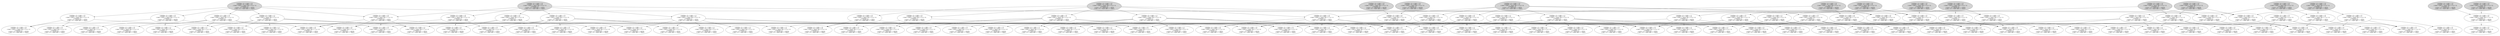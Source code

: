 strict digraph DiskGraph {
nodesep=0.35;
subgraph cluster_graph {
color="white";
-6511912631196980062 [label="/\\ pending = (0 :> 0 @@ 1 :> 0)\n/\\ counter = (0 :> 0 @@ 1 :> 0)\n/\\ token = [color |-> \"black\", pos |-> 0, q |-> 0]\n/\\ traceLen = 0\n/\\ active = (0 :> FALSE @@ 1 :> FALSE)\n/\\ color = (0 :> \"white\" @@ 1 :> \"white\")",style = filled]
1138695986047307670 [label="/\\ pending = (0 :> 0 @@ 1 :> 0)\n/\\ counter = (0 :> 0 @@ 1 :> 0)\n/\\ token = [color |-> \"black\", pos |-> 0, q |-> 0]\n/\\ traceLen = 0\n/\\ active = (0 :> FALSE @@ 1 :> FALSE)\n/\\ color = (0 :> \"white\" @@ 1 :> \"black\")",style = filled]
-2576091605173826696 [label="/\\ pending = (0 :> 0 @@ 1 :> 0)\n/\\ counter = (0 :> 0 @@ 1 :> 0)\n/\\ token = [color |-> \"black\", pos |-> 0, q |-> 0]\n/\\ traceLen = 0\n/\\ active = (0 :> FALSE @@ 1 :> FALSE)\n/\\ color = (0 :> \"black\" @@ 1 :> \"white\")",style = filled]
8526332605407373388 [label="/\\ pending = (0 :> 0 @@ 1 :> 0)\n/\\ counter = (0 :> 0 @@ 1 :> 0)\n/\\ token = [color |-> \"black\", pos |-> 0, q |-> 0]\n/\\ traceLen = 0\n/\\ active = (0 :> FALSE @@ 1 :> FALSE)\n/\\ color = (0 :> \"black\" @@ 1 :> \"black\")",style = filled]
-5041548599916955183 [label="/\\ pending = (0 :> 0 @@ 1 :> 0)\n/\\ counter = (0 :> 0 @@ 1 :> 0)\n/\\ token = [color |-> \"black\", pos |-> 0, q |-> 0]\n/\\ traceLen = 0\n/\\ active = (0 :> FALSE @@ 1 :> TRUE)\n/\\ color = (0 :> \"white\" @@ 1 :> \"white\")",style = filled]
1181260607388146405 [label="/\\ pending = (0 :> 0 @@ 1 :> 0)\n/\\ counter = (0 :> 0 @@ 1 :> 0)\n/\\ token = [color |-> \"black\", pos |-> 0, q |-> 0]\n/\\ traceLen = 0\n/\\ active = (0 :> FALSE @@ 1 :> TRUE)\n/\\ color = (0 :> \"white\" @@ 1 :> \"black\")",style = filled]
-4353228348496503285 [label="/\\ pending = (0 :> 0 @@ 1 :> 0)\n/\\ counter = (0 :> 0 @@ 1 :> 0)\n/\\ token = [color |-> \"black\", pos |-> 0, q |-> 0]\n/\\ traceLen = 0\n/\\ active = (0 :> FALSE @@ 1 :> TRUE)\n/\\ color = (0 :> \"black\" @@ 1 :> \"white\")",style = filled]
7636492947997343039 [label="/\\ pending = (0 :> 0 @@ 1 :> 0)\n/\\ counter = (0 :> 0 @@ 1 :> 0)\n/\\ token = [color |-> \"black\", pos |-> 0, q |-> 0]\n/\\ traceLen = 0\n/\\ active = (0 :> FALSE @@ 1 :> TRUE)\n/\\ color = (0 :> \"black\" @@ 1 :> \"black\")",style = filled]
-5454224532837014374 [label="/\\ pending = (0 :> 0 @@ 1 :> 0)\n/\\ counter = (0 :> 0 @@ 1 :> 0)\n/\\ token = [color |-> \"black\", pos |-> 0, q |-> 0]\n/\\ traceLen = 0\n/\\ active = (0 :> TRUE @@ 1 :> FALSE)\n/\\ color = (0 :> \"white\" @@ 1 :> \"white\")",style = filled]
2171526319020165038 [label="/\\ pending = (0 :> 0 @@ 1 :> 0)\n/\\ counter = (0 :> 0 @@ 1 :> 0)\n/\\ token = [color |-> \"black\", pos |-> 0, q |-> 0]\n/\\ traceLen = 0\n/\\ active = (0 :> TRUE @@ 1 :> FALSE)\n/\\ color = (0 :> \"white\" @@ 1 :> \"black\")",style = filled]
-3616293689017040064 [label="/\\ pending = (0 :> 0 @@ 1 :> 0)\n/\\ counter = (0 :> 0 @@ 1 :> 0)\n/\\ token = [color |-> \"black\", pos |-> 0, q |-> 0]\n/\\ traceLen = 0\n/\\ active = (0 :> TRUE @@ 1 :> FALSE)\n/\\ color = (0 :> \"black\" @@ 1 :> \"white\")",style = filled]
7474889121060331636 [label="/\\ pending = (0 :> 0 @@ 1 :> 0)\n/\\ counter = (0 :> 0 @@ 1 :> 0)\n/\\ token = [color |-> \"black\", pos |-> 0, q |-> 0]\n/\\ traceLen = 0\n/\\ active = (0 :> TRUE @@ 1 :> FALSE)\n/\\ color = (0 :> \"black\" @@ 1 :> \"black\")",style = filled]
-6059760305443147287 [label="/\\ pending = (0 :> 0 @@ 1 :> 0)\n/\\ counter = (0 :> 0 @@ 1 :> 0)\n/\\ token = [color |-> \"black\", pos |-> 0, q |-> 0]\n/\\ traceLen = 0\n/\\ active = (0 :> TRUE @@ 1 :> TRUE)\n/\\ color = (0 :> \"white\" @@ 1 :> \"white\")",style = filled]
111204718785647325 [label="/\\ pending = (0 :> 0 @@ 1 :> 0)\n/\\ counter = (0 :> 0 @@ 1 :> 0)\n/\\ token = [color |-> \"black\", pos |-> 0, q |-> 0]\n/\\ traceLen = 0\n/\\ active = (0 :> TRUE @@ 1 :> TRUE)\n/\\ color = (0 :> \"white\" @@ 1 :> \"black\")",style = filled]
-3280446025391925709 [label="/\\ pending = (0 :> 0 @@ 1 :> 0)\n/\\ counter = (0 :> 0 @@ 1 :> 0)\n/\\ token = [color |-> \"black\", pos |-> 0, q |-> 0]\n/\\ traceLen = 0\n/\\ active = (0 :> TRUE @@ 1 :> TRUE)\n/\\ color = (0 :> \"black\" @@ 1 :> \"white\")",style = filled]
8653103431733523719 [label="/\\ pending = (0 :> 0 @@ 1 :> 0)\n/\\ counter = (0 :> 0 @@ 1 :> 0)\n/\\ token = [color |-> \"black\", pos |-> 0, q |-> 0]\n/\\ traceLen = 0\n/\\ active = (0 :> TRUE @@ 1 :> TRUE)\n/\\ color = (0 :> \"black\" @@ 1 :> \"black\")",style = filled]
-6511912631196980062 -> 4947370456491808185 [label="",color="black",fontcolor="black"];
4947370456491808185 [label="/\\ pending = (0 :> 0 @@ 1 :> 0)\n/\\ counter = (0 :> 0 @@ 1 :> 0)\n/\\ token = [color |-> \"white\", pos |-> 1, q |-> 0]\n/\\ traceLen = 1\n/\\ active = (0 :> FALSE @@ 1 :> FALSE)\n/\\ color = (0 :> \"white\" @@ 1 :> \"white\")"];
1138695986047307670 -> -1241608979182225779 [label="",color="black",fontcolor="black"];
-1241608979182225779 [label="/\\ pending = (0 :> 0 @@ 1 :> 0)\n/\\ counter = (0 :> 0 @@ 1 :> 0)\n/\\ token = [color |-> \"white\", pos |-> 1, q |-> 0]\n/\\ traceLen = 1\n/\\ active = (0 :> FALSE @@ 1 :> FALSE)\n/\\ color = (0 :> \"white\" @@ 1 :> \"black\")"];
-2576091605173826696 -> 4947370456491808185 [label="",color="black",fontcolor="black"];
-2576091605173826696 -> 4947370456491808185 [label="",color="black",fontcolor="black"];
8526332605407373388 -> -1241608979182225779 [label="",color="black",fontcolor="black"];
8526332605407373388 -> -1241608979182225779 [label="",color="black",fontcolor="black"];
-5041548599916955183 -> 6557606658330050762 [label="",color="black",fontcolor="black"];
6557606658330050762 [label="/\\ pending = (0 :> 0 @@ 1 :> 0)\n/\\ counter = (0 :> 0 @@ 1 :> 0)\n/\\ token = [color |-> \"white\", pos |-> 1, q |-> 0]\n/\\ traceLen = 1\n/\\ active = (0 :> FALSE @@ 1 :> TRUE)\n/\\ color = (0 :> \"white\" @@ 1 :> \"white\")"];
-5041548599916955183 -> -9009044486475239522 [label="",color="black",fontcolor="black"];
-9009044486475239522 [label="/\\ pending = (0 :> 0 @@ 1 :> 0)\n/\\ counter = (0 :> 0 @@ 1 :> 0)\n/\\ token = [color |-> \"black\", pos |-> 0, q |-> 0]\n/\\ traceLen = 1\n/\\ active = (0 :> FALSE @@ 1 :> FALSE)\n/\\ color = (0 :> \"white\" @@ 1 :> \"white\")"];
-5041548599916955183 -> 3162623153349685839 [label="",color="black",fontcolor="black"];
3162623153349685839 [label="/\\ pending = (0 :> 1 @@ 1 :> 0)\n/\\ counter = (0 :> 0 @@ 1 :> 1)\n/\\ token = [color |-> \"black\", pos |-> 0, q |-> 0]\n/\\ traceLen = 1\n/\\ active = (0 :> FALSE @@ 1 :> TRUE)\n/\\ color = (0 :> \"white\" @@ 1 :> \"white\")"];
-5041548599916955183 -> -9009044486475239522 [label="",color="black",fontcolor="black"];
1181260607388146405 -> -1050129799363468290 [label="",color="black",fontcolor="black"];
-1050129799363468290 [label="/\\ pending = (0 :> 0 @@ 1 :> 0)\n/\\ counter = (0 :> 0 @@ 1 :> 0)\n/\\ token = [color |-> \"white\", pos |-> 1, q |-> 0]\n/\\ traceLen = 1\n/\\ active = (0 :> FALSE @@ 1 :> TRUE)\n/\\ color = (0 :> \"white\" @@ 1 :> \"black\")"];
1181260607388146405 -> 2924258670448413866 [label="",color="black",fontcolor="black"];
2924258670448413866 [label="/\\ pending = (0 :> 0 @@ 1 :> 0)\n/\\ counter = (0 :> 0 @@ 1 :> 0)\n/\\ token = [color |-> \"black\", pos |-> 0, q |-> 0]\n/\\ traceLen = 1\n/\\ active = (0 :> FALSE @@ 1 :> FALSE)\n/\\ color = (0 :> \"white\" @@ 1 :> \"black\")"];
1181260607388146405 -> -9110895288900791941 [label="",color="black",fontcolor="black"];
-9110895288900791941 [label="/\\ pending = (0 :> 1 @@ 1 :> 0)\n/\\ counter = (0 :> 0 @@ 1 :> 1)\n/\\ token = [color |-> \"black\", pos |-> 0, q |-> 0]\n/\\ traceLen = 1\n/\\ active = (0 :> FALSE @@ 1 :> TRUE)\n/\\ color = (0 :> \"white\" @@ 1 :> \"black\")"];
1181260607388146405 -> 2924258670448413866 [label="",color="black",fontcolor="black"];
-4353228348496503285 -> 6557606658330050762 [label="",color="black",fontcolor="black"];
-4353228348496503285 -> 6557606658330050762 [label="",color="black",fontcolor="black"];
-4353228348496503285 -> -331126283162105788 [label="",color="black",fontcolor="black"];
-331126283162105788 [label="/\\ pending = (0 :> 0 @@ 1 :> 0)\n/\\ counter = (0 :> 0 @@ 1 :> 0)\n/\\ token = [color |-> \"black\", pos |-> 0, q |-> 0]\n/\\ traceLen = 1\n/\\ active = (0 :> FALSE @@ 1 :> FALSE)\n/\\ color = (0 :> \"black\" @@ 1 :> \"white\")"];
-4353228348496503285 -> 5943923179401844117 [label="",color="black",fontcolor="black"];
5943923179401844117 [label="/\\ pending = (0 :> 1 @@ 1 :> 0)\n/\\ counter = (0 :> 0 @@ 1 :> 1)\n/\\ token = [color |-> \"black\", pos |-> 0, q |-> 0]\n/\\ traceLen = 1\n/\\ active = (0 :> FALSE @@ 1 :> TRUE)\n/\\ color = (0 :> \"black\" @@ 1 :> \"white\")"];
-4353228348496503285 -> -331126283162105788 [label="",color="black",fontcolor="black"];
7636492947997343039 -> -1050129799363468290 [label="",color="black",fontcolor="black"];
7636492947997343039 -> -1050129799363468290 [label="",color="black",fontcolor="black"];
7636492947997343039 -> 5840014674804829040 [label="",color="black",fontcolor="black"];
5840014674804829040 [label="/\\ pending = (0 :> 0 @@ 1 :> 0)\n/\\ counter = (0 :> 0 @@ 1 :> 0)\n/\\ token = [color |-> \"black\", pos |-> 0, q |-> 0]\n/\\ traceLen = 1\n/\\ active = (0 :> FALSE @@ 1 :> FALSE)\n/\\ color = (0 :> \"black\" @@ 1 :> \"black\")"];
7636492947997343039 -> -571549636466461023 [label="",color="black",fontcolor="black"];
-571549636466461023 [label="/\\ pending = (0 :> 1 @@ 1 :> 0)\n/\\ counter = (0 :> 0 @@ 1 :> 1)\n/\\ token = [color |-> \"black\", pos |-> 0, q |-> 0]\n/\\ traceLen = 1\n/\\ active = (0 :> FALSE @@ 1 :> TRUE)\n/\\ color = (0 :> \"black\" @@ 1 :> \"black\")"];
7636492947997343039 -> 5840014674804829040 [label="",color="black",fontcolor="black"];
-5454224532837014374 -> 6144930167265189249 [label="",color="black",fontcolor="black"];
6144930167265189249 [label="/\\ pending = (0 :> 0 @@ 1 :> 0)\n/\\ counter = (0 :> 0 @@ 1 :> 0)\n/\\ token = [color |-> \"white\", pos |-> 1, q |-> 0]\n/\\ traceLen = 1\n/\\ active = (0 :> TRUE @@ 1 :> FALSE)\n/\\ color = (0 :> \"white\" @@ 1 :> \"white\")"];
-5454224532837014374 -> 2593553127053360296 [label="",color="black",fontcolor="black"];
2593553127053360296 [label="/\\ pending = (0 :> 0 @@ 1 :> 1)\n/\\ counter = (0 :> 1 @@ 1 :> 0)\n/\\ token = [color |-> \"black\", pos |-> 0, q |-> 0]\n/\\ traceLen = 1\n/\\ active = (0 :> TRUE @@ 1 :> FALSE)\n/\\ color = (0 :> \"white\" @@ 1 :> \"white\")"];
-5454224532837014374 -> -9009044486475239522 [label="",color="black",fontcolor="black"];
-5454224532837014374 -> -9009044486475239522 [label="",color="black",fontcolor="black"];
2171526319020165038 -> -59864628562166091 [label="",color="black",fontcolor="black"];
-59864628562166091 [label="/\\ pending = (0 :> 0 @@ 1 :> 0)\n/\\ counter = (0 :> 0 @@ 1 :> 0)\n/\\ token = [color |-> \"white\", pos |-> 1, q |-> 0]\n/\\ traceLen = 1\n/\\ active = (0 :> TRUE @@ 1 :> FALSE)\n/\\ color = (0 :> \"white\" @@ 1 :> \"black\")"];
2171526319020165038 -> -8533658485412143204 [label="",color="black",fontcolor="black"];
-8533658485412143204 [label="/\\ pending = (0 :> 0 @@ 1 :> 1)\n/\\ counter = (0 :> 1 @@ 1 :> 0)\n/\\ token = [color |-> \"black\", pos |-> 0, q |-> 0]\n/\\ traceLen = 1\n/\\ active = (0 :> TRUE @@ 1 :> FALSE)\n/\\ color = (0 :> \"white\" @@ 1 :> \"black\")"];
2171526319020165038 -> 2924258670448413866 [label="",color="black",fontcolor="black"];
2171526319020165038 -> 2924258670448413866 [label="",color="black",fontcolor="black"];
-3616293689017040064 -> 6144930167265189249 [label="",color="black",fontcolor="black"];
-3616293689017040064 -> 6144930167265189249 [label="",color="black",fontcolor="black"];
-3616293689017040064 -> 6512430942932310898 [label="",color="black",fontcolor="black"];
6512430942932310898 [label="/\\ pending = (0 :> 0 @@ 1 :> 1)\n/\\ counter = (0 :> 1 @@ 1 :> 0)\n/\\ token = [color |-> \"black\", pos |-> 0, q |-> 0]\n/\\ traceLen = 1\n/\\ active = (0 :> TRUE @@ 1 :> FALSE)\n/\\ color = (0 :> \"black\" @@ 1 :> \"white\")"];
-3616293689017040064 -> -331126283162105788 [label="",color="black",fontcolor="black"];
-3616293689017040064 -> -331126283162105788 [label="",color="black",fontcolor="black"];
7474889121060331636 -> -59864628562166091 [label="",color="black",fontcolor="black"];
7474889121060331636 -> -59864628562166091 [label="",color="black",fontcolor="black"];
7474889121060331636 -> -1149348702723065786 [label="",color="black",fontcolor="black"];
-1149348702723065786 [label="/\\ pending = (0 :> 0 @@ 1 :> 1)\n/\\ counter = (0 :> 1 @@ 1 :> 0)\n/\\ token = [color |-> \"black\", pos |-> 0, q |-> 0]\n/\\ traceLen = 1\n/\\ active = (0 :> TRUE @@ 1 :> FALSE)\n/\\ color = (0 :> \"black\" @@ 1 :> \"black\")"];
7474889121060331636 -> 5840014674804829040 [label="",color="black",fontcolor="black"];
7474889121060331636 -> 5840014674804829040 [label="",color="black",fontcolor="black"];
-6059760305443147287 -> 5399524423124863218 [label="",color="black",fontcolor="black"];
5399524423124863218 [label="/\\ pending = (0 :> 0 @@ 1 :> 0)\n/\\ counter = (0 :> 0 @@ 1 :> 0)\n/\\ token = [color |-> \"white\", pos |-> 1, q |-> 0]\n/\\ traceLen = 1\n/\\ active = (0 :> TRUE @@ 1 :> TRUE)\n/\\ color = (0 :> \"white\" @@ 1 :> \"white\")"];
-6059760305443147287 -> 4348222585097775579 [label="",color="black",fontcolor="black"];
4348222585097775579 [label="/\\ pending = (0 :> 0 @@ 1 :> 1)\n/\\ counter = (0 :> 1 @@ 1 :> 0)\n/\\ token = [color |-> \"black\", pos |-> 0, q |-> 0]\n/\\ traceLen = 1\n/\\ active = (0 :> TRUE @@ 1 :> TRUE)\n/\\ color = (0 :> \"white\" @@ 1 :> \"white\")"];
-6059760305443147287 -> -9009044486475239522 [label="",color="black",fontcolor="black"];
-6059760305443147287 -> -7110996407951508755 [label="",color="black",fontcolor="black"];
-7110996407951508755 [label="/\\ pending = (0 :> 0 @@ 1 :> 0)\n/\\ counter = (0 :> 0 @@ 1 :> 0)\n/\\ token = [color |-> \"black\", pos |-> 0, q |-> 0]\n/\\ traceLen = 1\n/\\ active = (0 :> FALSE @@ 1 :> TRUE)\n/\\ color = (0 :> \"white\" @@ 1 :> \"white\")"];
-6059760305443147287 -> -7847861428497471578 [label="",color="black",fontcolor="black"];
-7847861428497471578 [label="/\\ pending = (0 :> 0 @@ 1 :> 0)\n/\\ counter = (0 :> 0 @@ 1 :> 0)\n/\\ token = [color |-> \"black\", pos |-> 0, q |-> 0]\n/\\ traceLen = 1\n/\\ active = (0 :> TRUE @@ 1 :> FALSE)\n/\\ color = (0 :> \"white\" @@ 1 :> \"white\")"];
-6059760305443147287 -> 4182822992592370295 [label="",color="black",fontcolor="black"];
4182822992592370295 [label="/\\ pending = (0 :> 1 @@ 1 :> 0)\n/\\ counter = (0 :> 0 @@ 1 :> 1)\n/\\ token = [color |-> \"black\", pos |-> 0, q |-> 0]\n/\\ traceLen = 1\n/\\ active = (0 :> TRUE @@ 1 :> TRUE)\n/\\ color = (0 :> \"white\" @@ 1 :> \"white\")"];
-6059760305443147287 -> -9009044486475239522 [label="",color="black",fontcolor="black"];
-6059760305443147287 -> -7110996407951508755 [label="",color="black",fontcolor="black"];
-6059760305443147287 -> -7847861428497471578 [label="",color="black",fontcolor="black"];
111204718785647325 -> -2269098588250575930 [label="",color="black",fontcolor="black"];
-2269098588250575930 [label="/\\ pending = (0 :> 0 @@ 1 :> 0)\n/\\ counter = (0 :> 0 @@ 1 :> 0)\n/\\ token = [color |-> \"white\", pos |-> 1, q |-> 0]\n/\\ traceLen = 1\n/\\ active = (0 :> TRUE @@ 1 :> TRUE)\n/\\ color = (0 :> \"white\" @@ 1 :> \"black\")"];
111204718785647325 -> -7621355665825871121 [label="",color="black",fontcolor="black"];
-7621355665825871121 [label="/\\ pending = (0 :> 0 @@ 1 :> 1)\n/\\ counter = (0 :> 1 @@ 1 :> 0)\n/\\ token = [color |-> \"black\", pos |-> 0, q |-> 0]\n/\\ traceLen = 1\n/\\ active = (0 :> TRUE @@ 1 :> TRUE)\n/\\ color = (0 :> \"white\" @@ 1 :> \"black\")"];
111204718785647325 -> 2924258670448413866 [label="",color="black",fontcolor="black"];
111204718785647325 -> 3980291949937826265 [label="",color="black",fontcolor="black"];
3980291949937826265 [label="/\\ pending = (0 :> 0 @@ 1 :> 0)\n/\\ counter = (0 :> 0 @@ 1 :> 0)\n/\\ token = [color |-> \"black\", pos |-> 0, q |-> 0]\n/\\ traceLen = 1\n/\\ active = (0 :> FALSE @@ 1 :> TRUE)\n/\\ color = (0 :> \"white\" @@ 1 :> \"black\")"];
111204718785647325 -> 4141824695369958546 [label="",color="black",fontcolor="black"];
4141824695369958546 [label="/\\ pending = (0 :> 0 @@ 1 :> 0)\n/\\ counter = (0 :> 0 @@ 1 :> 0)\n/\\ token = [color |-> \"black\", pos |-> 0, q |-> 0]\n/\\ traceLen = 1\n/\\ active = (0 :> TRUE @@ 1 :> FALSE)\n/\\ color = (0 :> \"white\" @@ 1 :> \"black\")"];
111204718785647325 -> -8043390072188217021 [label="",color="black",fontcolor="black"];
-8043390072188217021 [label="/\\ pending = (0 :> 1 @@ 1 :> 0)\n/\\ counter = (0 :> 0 @@ 1 :> 1)\n/\\ token = [color |-> \"black\", pos |-> 0, q |-> 0]\n/\\ traceLen = 1\n/\\ active = (0 :> TRUE @@ 1 :> TRUE)\n/\\ color = (0 :> \"white\" @@ 1 :> \"black\")"];
111204718785647325 -> 2924258670448413866 [label="",color="black",fontcolor="black"];
111204718785647325 -> 3980291949937826265 [label="",color="black",fontcolor="black"];
111204718785647325 -> 4141824695369958546 [label="",color="black",fontcolor="black"];
-3280446025391925709 -> 5399524423124863218 [label="",color="black",fontcolor="black"];
-3280446025391925709 -> 5399524423124863218 [label="",color="black",fontcolor="black"];
-3280446025391925709 -> 5028575493775232513 [label="",color="black",fontcolor="black"];
5028575493775232513 [label="/\\ pending = (0 :> 0 @@ 1 :> 1)\n/\\ counter = (0 :> 1 @@ 1 :> 0)\n/\\ token = [color |-> \"black\", pos |-> 0, q |-> 0]\n/\\ traceLen = 1\n/\\ active = (0 :> TRUE @@ 1 :> TRUE)\n/\\ color = (0 :> \"black\" @@ 1 :> \"white\")"];
-3280446025391925709 -> -331126283162105788 [label="",color="black",fontcolor="black"];
-3280446025391925709 -> -1959556415289238217 [label="",color="black",fontcolor="black"];
-1959556415289238217 [label="/\\ pending = (0 :> 0 @@ 1 :> 0)\n/\\ counter = (0 :> 0 @@ 1 :> 0)\n/\\ token = [color |-> \"black\", pos |-> 0, q |-> 0]\n/\\ traceLen = 1\n/\\ active = (0 :> FALSE @@ 1 :> TRUE)\n/\\ color = (0 :> \"black\" @@ 1 :> \"white\")"];
-3280446025391925709 -> -1546951014525222788 [label="",color="black",fontcolor="black"];
-1546951014525222788 [label="/\\ pending = (0 :> 0 @@ 1 :> 0)\n/\\ counter = (0 :> 0 @@ 1 :> 0)\n/\\ token = [color |-> \"black\", pos |-> 0, q |-> 0]\n/\\ traceLen = 1\n/\\ active = (0 :> TRUE @@ 1 :> FALSE)\n/\\ color = (0 :> \"black\" @@ 1 :> \"white\")"];
-3280446025391925709 -> 4869153135029755309 [label="",color="black",fontcolor="black"];
4869153135029755309 [label="/\\ pending = (0 :> 1 @@ 1 :> 0)\n/\\ counter = (0 :> 0 @@ 1 :> 1)\n/\\ token = [color |-> \"black\", pos |-> 0, q |-> 0]\n/\\ traceLen = 1\n/\\ active = (0 :> TRUE @@ 1 :> TRUE)\n/\\ color = (0 :> \"black\" @@ 1 :> \"white\")"];
-3280446025391925709 -> -331126283162105788 [label="",color="black",fontcolor="black"];
-3280446025391925709 -> -1959556415289238217 [label="",color="black",fontcolor="black"];
-3280446025391925709 -> -1546951014525222788 [label="",color="black",fontcolor="black"];
8653103431733523719 -> -2269098588250575930 [label="",color="black",fontcolor="black"];
8653103431733523719 -> -2269098588250575930 [label="",color="black",fontcolor="black"];
8653103431733523719 -> -1178418332841693899 [label="",color="black",fontcolor="black"];
-1178418332841693899 [label="/\\ pending = (0 :> 0 @@ 1 :> 1)\n/\\ counter = (0 :> 1 @@ 1 :> 0)\n/\\ token = [color |-> \"black\", pos |-> 0, q |-> 0]\n/\\ traceLen = 1\n/\\ active = (0 :> TRUE @@ 1 :> TRUE)\n/\\ color = (0 :> \"black\" @@ 1 :> \"black\")"];
8653103431733523719 -> 5840014674804829040 [label="",color="black",fontcolor="black"];
8653103431733523719 -> 5666159259776482819 [label="",color="black",fontcolor="black"];
5666159259776482819 [label="/\\ pending = (0 :> 0 @@ 1 :> 0)\n/\\ counter = (0 :> 0 @@ 1 :> 0)\n/\\ token = [color |-> \"black\", pos |-> 0, q |-> 0]\n/\\ traceLen = 1\n/\\ active = (0 :> FALSE @@ 1 :> TRUE)\n/\\ color = (0 :> \"black\" @@ 1 :> \"black\")"];
8653103431733523719 -> 4675963736167015240 [label="",color="black",fontcolor="black"];
4675963736167015240 [label="/\\ pending = (0 :> 0 @@ 1 :> 0)\n/\\ counter = (0 :> 0 @@ 1 :> 0)\n/\\ token = [color |-> \"black\", pos |-> 0, q |-> 0]\n/\\ traceLen = 1\n/\\ active = (0 :> TRUE @@ 1 :> FALSE)\n/\\ color = (0 :> \"black\" @@ 1 :> \"black\")"];
8653103431733523719 -> -1585609036127977831 [label="",color="black",fontcolor="black"];
-1585609036127977831 [label="/\\ pending = (0 :> 1 @@ 1 :> 0)\n/\\ counter = (0 :> 0 @@ 1 :> 1)\n/\\ token = [color |-> \"black\", pos |-> 0, q |-> 0]\n/\\ traceLen = 1\n/\\ active = (0 :> TRUE @@ 1 :> TRUE)\n/\\ color = (0 :> \"black\" @@ 1 :> \"black\")"];
8653103431733523719 -> 5840014674804829040 [label="",color="black",fontcolor="black"];
8653103431733523719 -> 5666159259776482819 [label="",color="black",fontcolor="black"];
8653103431733523719 -> 4675963736167015240 [label="",color="black",fontcolor="black"];
4947370456491808185 -> 5378336586519241876 [label="",color="black",fontcolor="black"];
5378336586519241876 [label="/\\ pending = (0 :> 0 @@ 1 :> 0)\n/\\ counter = (0 :> 0 @@ 1 :> 0)\n/\\ token = [color |-> \"white\", pos |-> 0, q |-> 0]\n/\\ traceLen = 2\n/\\ active = (0 :> FALSE @@ 1 :> FALSE)\n/\\ color = (0 :> \"white\" @@ 1 :> \"white\")"];
-1241608979182225779 -> -1508149999147980070 [label="",color="black",fontcolor="black"];
-1508149999147980070 [label="/\\ pending = (0 :> 0 @@ 1 :> 0)\n/\\ counter = (0 :> 0 @@ 1 :> 0)\n/\\ token = [color |-> \"black\", pos |-> 0, q |-> 0]\n/\\ traceLen = 2\n/\\ active = (0 :> FALSE @@ 1 :> FALSE)\n/\\ color = (0 :> \"white\" @@ 1 :> \"white\")"];
6557606658330050762 -> 3260640639175364861 [label="",color="black",fontcolor="black"];
3260640639175364861 [label="/\\ pending = (0 :> 0 @@ 1 :> 0)\n/\\ counter = (0 :> 0 @@ 1 :> 0)\n/\\ token = [color |-> \"white\", pos |-> 1, q |-> 0]\n/\\ traceLen = 2\n/\\ active = (0 :> FALSE @@ 1 :> FALSE)\n/\\ color = (0 :> \"white\" @@ 1 :> \"white\")"];
6557606658330050762 -> -8909655362040836820 [label="",color="black",fontcolor="black"];
-8909655362040836820 [label="/\\ pending = (0 :> 1 @@ 1 :> 0)\n/\\ counter = (0 :> 0 @@ 1 :> 1)\n/\\ token = [color |-> \"white\", pos |-> 1, q |-> 0]\n/\\ traceLen = 2\n/\\ active = (0 :> FALSE @@ 1 :> TRUE)\n/\\ color = (0 :> \"white\" @@ 1 :> \"white\")"];
6557606658330050762 -> 3260640639175364861 [label="",color="black",fontcolor="black"];
-9009044486475239522 -> 3260640639175364861 [label="",color="black",fontcolor="black"];
3162623153349685839 -> -8909655362040836820 [label="",color="black",fontcolor="black"];
3162623153349685839 -> 3992691122292978498 [label="",color="black",fontcolor="black"];
3992691122292978498 [label="/\\ pending = (0 :> 0 @@ 1 :> 0)\n/\\ counter = (0 :> -1 @@ 1 :> 1)\n/\\ token = [color |-> \"black\", pos |-> 0, q |-> 0]\n/\\ traceLen = 2\n/\\ active = (0 :> TRUE @@ 1 :> TRUE)\n/\\ color = (0 :> \"black\" @@ 1 :> \"white\")"];
3162623153349685839 -> 6747156272558809720 [label="",color="black",fontcolor="black"];
6747156272558809720 [label="/\\ pending = (0 :> 1 @@ 1 :> 0)\n/\\ counter = (0 :> 0 @@ 1 :> 1)\n/\\ token = [color |-> \"black\", pos |-> 0, q |-> 0]\n/\\ traceLen = 2\n/\\ active = (0 :> FALSE @@ 1 :> FALSE)\n/\\ color = (0 :> \"white\" @@ 1 :> \"white\")"];
3162623153349685839 -> -2188115692484492374 [label="",color="black",fontcolor="black"];
-2188115692484492374 [label="/\\ pending = (0 :> 2 @@ 1 :> 0)\n/\\ counter = (0 :> 0 @@ 1 :> 2)\n/\\ token = [color |-> \"black\", pos |-> 0, q |-> 0]\n/\\ traceLen = 2\n/\\ active = (0 :> FALSE @@ 1 :> TRUE)\n/\\ color = (0 :> \"white\" @@ 1 :> \"white\")"];
3162623153349685839 -> 6747156272558809720 [label="",color="black",fontcolor="black"];
-1050129799363468290 -> -8706474701471566903 [label="",color="black",fontcolor="black"];
-8706474701471566903 [label="/\\ pending = (0 :> 0 @@ 1 :> 0)\n/\\ counter = (0 :> 0 @@ 1 :> 0)\n/\\ token = [color |-> \"white\", pos |-> 1, q |-> 0]\n/\\ traceLen = 2\n/\\ active = (0 :> FALSE @@ 1 :> FALSE)\n/\\ color = (0 :> \"white\" @@ 1 :> \"black\")"];
-1050129799363468290 -> 3330121269524459032 [label="",color="black",fontcolor="black"];
3330121269524459032 [label="/\\ pending = (0 :> 1 @@ 1 :> 0)\n/\\ counter = (0 :> 0 @@ 1 :> 1)\n/\\ token = [color |-> \"white\", pos |-> 1, q |-> 0]\n/\\ traceLen = 2\n/\\ active = (0 :> FALSE @@ 1 :> TRUE)\n/\\ color = (0 :> \"white\" @@ 1 :> \"black\")"];
-1050129799363468290 -> -8706474701471566903 [label="",color="black",fontcolor="black"];
2924258670448413866 -> -8706474701471566903 [label="",color="black",fontcolor="black"];
-9110895288900791941 -> 3330121269524459032 [label="",color="black",fontcolor="black"];
-9110895288900791941 -> -7132400631817678730 [label="",color="black",fontcolor="black"];
-7132400631817678730 [label="/\\ pending = (0 :> 0 @@ 1 :> 0)\n/\\ counter = (0 :> -1 @@ 1 :> 1)\n/\\ token = [color |-> \"black\", pos |-> 0, q |-> 0]\n/\\ traceLen = 2\n/\\ active = (0 :> TRUE @@ 1 :> TRUE)\n/\\ color = (0 :> \"black\" @@ 1 :> \"black\")"];
-9110895288900791941 -> -590311436786990772 [label="",color="black",fontcolor="black"];
-590311436786990772 [label="/\\ pending = (0 :> 1 @@ 1 :> 0)\n/\\ counter = (0 :> 0 @@ 1 :> 1)\n/\\ token = [color |-> \"black\", pos |-> 0, q |-> 0]\n/\\ traceLen = 2\n/\\ active = (0 :> FALSE @@ 1 :> FALSE)\n/\\ color = (0 :> \"white\" @@ 1 :> \"black\")"];
-9110895288900791941 -> 5462369777246642334 [label="",color="black",fontcolor="black"];
5462369777246642334 [label="/\\ pending = (0 :> 2 @@ 1 :> 0)\n/\\ counter = (0 :> 0 @@ 1 :> 2)\n/\\ token = [color |-> \"black\", pos |-> 0, q |-> 0]\n/\\ traceLen = 2\n/\\ active = (0 :> FALSE @@ 1 :> TRUE)\n/\\ color = (0 :> \"white\" @@ 1 :> \"black\")"];
-9110895288900791941 -> -590311436786990772 [label="",color="black",fontcolor="black"];
-331126283162105788 -> 3260640639175364861 [label="",color="black",fontcolor="black"];
-331126283162105788 -> 3260640639175364861 [label="",color="black",fontcolor="black"];
5943923179401844117 -> -8909655362040836820 [label="",color="black",fontcolor="black"];
5943923179401844117 -> -8909655362040836820 [label="",color="black",fontcolor="black"];
5943923179401844117 -> 3992691122292978498 [label="",color="black",fontcolor="black"];
5943923179401844117 -> 2611064422424823202 [label="",color="black",fontcolor="black"];
2611064422424823202 [label="/\\ pending = (0 :> 1 @@ 1 :> 0)\n/\\ counter = (0 :> 0 @@ 1 :> 1)\n/\\ token = [color |-> \"black\", pos |-> 0, q |-> 0]\n/\\ traceLen = 2\n/\\ active = (0 :> FALSE @@ 1 :> FALSE)\n/\\ color = (0 :> \"black\" @@ 1 :> \"white\")"];
5943923179401844117 -> -7476912177360575376 [label="",color="black",fontcolor="black"];
-7476912177360575376 [label="/\\ pending = (0 :> 2 @@ 1 :> 0)\n/\\ counter = (0 :> 0 @@ 1 :> 2)\n/\\ token = [color |-> \"black\", pos |-> 0, q |-> 0]\n/\\ traceLen = 2\n/\\ active = (0 :> FALSE @@ 1 :> TRUE)\n/\\ color = (0 :> \"black\" @@ 1 :> \"white\")"];
5943923179401844117 -> 2611064422424823202 [label="",color="black",fontcolor="black"];
5840014674804829040 -> -8706474701471566903 [label="",color="black",fontcolor="black"];
5840014674804829040 -> -8706474701471566903 [label="",color="black",fontcolor="black"];
-571549636466461023 -> 3330121269524459032 [label="",color="black",fontcolor="black"];
-571549636466461023 -> 3330121269524459032 [label="",color="black",fontcolor="black"];
-571549636466461023 -> -7132400631817678730 [label="",color="black",fontcolor="black"];
-571549636466461023 -> -8192011146600487274 [label="",color="black",fontcolor="black"];
-8192011146600487274 [label="/\\ pending = (0 :> 1 @@ 1 :> 0)\n/\\ counter = (0 :> 0 @@ 1 :> 1)\n/\\ token = [color |-> \"black\", pos |-> 0, q |-> 0]\n/\\ traceLen = 2\n/\\ active = (0 :> FALSE @@ 1 :> FALSE)\n/\\ color = (0 :> \"black\" @@ 1 :> \"black\")"];
-571549636466461023 -> 3625635180607031108 [label="",color="black",fontcolor="black"];
3625635180607031108 [label="/\\ pending = (0 :> 2 @@ 1 :> 0)\n/\\ counter = (0 :> 0 @@ 1 :> 2)\n/\\ token = [color |-> \"black\", pos |-> 0, q |-> 0]\n/\\ traceLen = 2\n/\\ active = (0 :> FALSE @@ 1 :> TRUE)\n/\\ color = (0 :> \"black\" @@ 1 :> \"black\")"];
-571549636466461023 -> -8192011146600487274 [label="",color="black",fontcolor="black"];
6144930167265189249 -> 6578645220042206380 [label="",color="black",fontcolor="black"];
6578645220042206380 [label="/\\ pending = (0 :> 0 @@ 1 :> 0)\n/\\ counter = (0 :> 0 @@ 1 :> 0)\n/\\ token = [color |-> \"white\", pos |-> 0, q |-> 0]\n/\\ traceLen = 2\n/\\ active = (0 :> TRUE @@ 1 :> FALSE)\n/\\ color = (0 :> \"white\" @@ 1 :> \"white\")"];
6144930167265189249 -> -8338616518448397365 [label="",color="black",fontcolor="black"];
-8338616518448397365 [label="/\\ pending = (0 :> 0 @@ 1 :> 1)\n/\\ counter = (0 :> 1 @@ 1 :> 0)\n/\\ token = [color |-> \"white\", pos |-> 1, q |-> 0]\n/\\ traceLen = 2\n/\\ active = (0 :> TRUE @@ 1 :> FALSE)\n/\\ color = (0 :> \"white\" @@ 1 :> \"white\")"];
6144930167265189249 -> 3260640639175364861 [label="",color="black",fontcolor="black"];
6144930167265189249 -> 3260640639175364861 [label="",color="black",fontcolor="black"];
2593553127053360296 -> -8338616518448397365 [label="",color="black",fontcolor="black"];
2593553127053360296 -> -8338616518448397365 [label="",color="black",fontcolor="black"];
2593553127053360296 -> -2066195865363301959 [label="",color="black",fontcolor="black"];
-2066195865363301959 [label="/\\ pending = (0 :> 0 @@ 1 :> 2)\n/\\ counter = (0 :> 2 @@ 1 :> 0)\n/\\ token = [color |-> \"black\", pos |-> 0, q |-> 0]\n/\\ traceLen = 2\n/\\ active = (0 :> TRUE @@ 1 :> FALSE)\n/\\ color = (0 :> \"white\" @@ 1 :> \"white\")"];
2593553127053360296 -> 6627351276259783124 [label="",color="black",fontcolor="black"];
6627351276259783124 [label="/\\ pending = (0 :> 0 @@ 1 :> 1)\n/\\ counter = (0 :> 1 @@ 1 :> 0)\n/\\ token = [color |-> \"black\", pos |-> 0, q |-> 0]\n/\\ traceLen = 2\n/\\ active = (0 :> FALSE @@ 1 :> FALSE)\n/\\ color = (0 :> \"white\" @@ 1 :> \"white\")"];
2593553127053360296 -> 1564754915780459969 [label="",color="black",fontcolor="black"];
1564754915780459969 [label="/\\ pending = (0 :> 0 @@ 1 :> 0)\n/\\ counter = (0 :> 1 @@ 1 :> -1)\n/\\ token = [color |-> \"black\", pos |-> 0, q |-> 0]\n/\\ traceLen = 2\n/\\ active = (0 :> TRUE @@ 1 :> TRUE)\n/\\ color = (0 :> \"white\" @@ 1 :> \"black\")"];
2593553127053360296 -> 6627351276259783124 [label="",color="black",fontcolor="black"];
-59864628562166091 -> -360776388722040094 [label="",color="black",fontcolor="black"];
-360776388722040094 [label="/\\ pending = (0 :> 0 @@ 1 :> 0)\n/\\ counter = (0 :> 0 @@ 1 :> 0)\n/\\ token = [color |-> \"black\", pos |-> 0, q |-> 0]\n/\\ traceLen = 2\n/\\ active = (0 :> TRUE @@ 1 :> FALSE)\n/\\ color = (0 :> \"white\" @@ 1 :> \"white\")"];
-59864628562166091 -> 2750349675112521983 [label="",color="black",fontcolor="black"];
2750349675112521983 [label="/\\ pending = (0 :> 0 @@ 1 :> 1)\n/\\ counter = (0 :> 1 @@ 1 :> 0)\n/\\ token = [color |-> \"white\", pos |-> 1, q |-> 0]\n/\\ traceLen = 2\n/\\ active = (0 :> TRUE @@ 1 :> FALSE)\n/\\ color = (0 :> \"white\" @@ 1 :> \"black\")"];
-59864628562166091 -> -8706474701471566903 [label="",color="black",fontcolor="black"];
-59864628562166091 -> -8706474701471566903 [label="",color="black",fontcolor="black"];
-8533658485412143204 -> 2750349675112521983 [label="",color="black",fontcolor="black"];
-8533658485412143204 -> 2750349675112521983 [label="",color="black",fontcolor="black"];
-8533658485412143204 -> 5277965665993431693 [label="",color="black",fontcolor="black"];
5277965665993431693 [label="/\\ pending = (0 :> 0 @@ 1 :> 2)\n/\\ counter = (0 :> 2 @@ 1 :> 0)\n/\\ token = [color |-> \"black\", pos |-> 0, q |-> 0]\n/\\ traceLen = 2\n/\\ active = (0 :> TRUE @@ 1 :> FALSE)\n/\\ color = (0 :> \"white\" @@ 1 :> \"black\")"];
-8533658485412143204 -> -1038808833433103648 [label="",color="black",fontcolor="black"];
-1038808833433103648 [label="/\\ pending = (0 :> 0 @@ 1 :> 1)\n/\\ counter = (0 :> 1 @@ 1 :> 0)\n/\\ token = [color |-> \"black\", pos |-> 0, q |-> 0]\n/\\ traceLen = 2\n/\\ active = (0 :> FALSE @@ 1 :> FALSE)\n/\\ color = (0 :> \"white\" @@ 1 :> \"black\")"];
-8533658485412143204 -> 1564754915780459969 [label="",color="black",fontcolor="black"];
-8533658485412143204 -> -1038808833433103648 [label="",color="black",fontcolor="black"];
6512430942932310898 -> -8338616518448397365 [label="",color="black",fontcolor="black"];
6512430942932310898 -> -8338616518448397365 [label="",color="black",fontcolor="black"];
6512430942932310898 -> -8338616518448397365 [label="",color="black",fontcolor="black"];
6512430942932310898 -> -7292015622353592733 [label="",color="black",fontcolor="black"];
-7292015622353592733 [label="/\\ pending = (0 :> 0 @@ 1 :> 2)\n/\\ counter = (0 :> 2 @@ 1 :> 0)\n/\\ token = [color |-> \"black\", pos |-> 0, q |-> 0]\n/\\ traceLen = 2\n/\\ active = (0 :> TRUE @@ 1 :> FALSE)\n/\\ color = (0 :> \"black\" @@ 1 :> \"white\")"];
6512430942932310898 -> 2479231030122403342 [label="",color="black",fontcolor="black"];
2479231030122403342 [label="/\\ pending = (0 :> 0 @@ 1 :> 1)\n/\\ counter = (0 :> 1 @@ 1 :> 0)\n/\\ token = [color |-> \"black\", pos |-> 0, q |-> 0]\n/\\ traceLen = 2\n/\\ active = (0 :> FALSE @@ 1 :> FALSE)\n/\\ color = (0 :> \"black\" @@ 1 :> \"white\")"];
6512430942932310898 -> 7793984852902255131 [label="",color="black",fontcolor="black"];
7793984852902255131 [label="/\\ pending = (0 :> 0 @@ 1 :> 0)\n/\\ counter = (0 :> 1 @@ 1 :> -1)\n/\\ token = [color |-> \"black\", pos |-> 0, q |-> 0]\n/\\ traceLen = 2\n/\\ active = (0 :> TRUE @@ 1 :> TRUE)\n/\\ color = (0 :> \"black\" @@ 1 :> \"black\")"];
6512430942932310898 -> 2479231030122403342 [label="",color="black",fontcolor="black"];
-1149348702723065786 -> 2750349675112521983 [label="",color="black",fontcolor="black"];
-1149348702723065786 -> 2750349675112521983 [label="",color="black",fontcolor="black"];
-1149348702723065786 -> 2750349675112521983 [label="",color="black",fontcolor="black"];
-1149348702723065786 -> 3504348534761553239 [label="",color="black",fontcolor="black"];
3504348534761553239 [label="/\\ pending = (0 :> 0 @@ 1 :> 2)\n/\\ counter = (0 :> 2 @@ 1 :> 0)\n/\\ token = [color |-> \"black\", pos |-> 0, q |-> 0]\n/\\ traceLen = 2\n/\\ active = (0 :> TRUE @@ 1 :> FALSE)\n/\\ color = (0 :> \"black\" @@ 1 :> \"black\")"];
-1149348702723065786 -> -8643670485033355974 [label="",color="black",fontcolor="black"];
-8643670485033355974 [label="/\\ pending = (0 :> 0 @@ 1 :> 1)\n/\\ counter = (0 :> 1 @@ 1 :> 0)\n/\\ token = [color |-> \"black\", pos |-> 0, q |-> 0]\n/\\ traceLen = 2\n/\\ active = (0 :> FALSE @@ 1 :> FALSE)\n/\\ color = (0 :> \"black\" @@ 1 :> \"black\")"];
-1149348702723065786 -> 7793984852902255131 [label="",color="black",fontcolor="black"];
-1149348702723065786 -> -8643670485033355974 [label="",color="black",fontcolor="black"];
5399524423124863218 -> -7787124252789516616 [label="",color="black",fontcolor="black"];
-7787124252789516616 [label="/\\ pending = (0 :> 0 @@ 1 :> 1)\n/\\ counter = (0 :> 1 @@ 1 :> 0)\n/\\ token = [color |-> \"white\", pos |-> 1, q |-> 0]\n/\\ traceLen = 2\n/\\ active = (0 :> TRUE @@ 1 :> TRUE)\n/\\ color = (0 :> \"white\" @@ 1 :> \"white\")"];
5399524423124863218 -> 3260640639175364861 [label="",color="black",fontcolor="black"];
5399524423124863218 -> 3668679796739212686 [label="",color="black",fontcolor="black"];
3668679796739212686 [label="/\\ pending = (0 :> 0 @@ 1 :> 0)\n/\\ counter = (0 :> 0 @@ 1 :> 0)\n/\\ token = [color |-> \"white\", pos |-> 1, q |-> 0]\n/\\ traceLen = 2\n/\\ active = (0 :> FALSE @@ 1 :> TRUE)\n/\\ color = (0 :> \"white\" @@ 1 :> \"white\")"];
5399524423124863218 -> 4372895437973657797 [label="",color="black",fontcolor="black"];
4372895437973657797 [label="/\\ pending = (0 :> 0 @@ 1 :> 0)\n/\\ counter = (0 :> 0 @@ 1 :> 0)\n/\\ token = [color |-> \"white\", pos |-> 1, q |-> 0]\n/\\ traceLen = 2\n/\\ active = (0 :> TRUE @@ 1 :> FALSE)\n/\\ color = (0 :> \"white\" @@ 1 :> \"white\")"];
5399524423124863218 -> -7659160621723794156 [label="",color="black",fontcolor="black"];
-7659160621723794156 [label="/\\ pending = (0 :> 1 @@ 1 :> 0)\n/\\ counter = (0 :> 0 @@ 1 :> 1)\n/\\ token = [color |-> \"white\", pos |-> 1, q |-> 0]\n/\\ traceLen = 2\n/\\ active = (0 :> TRUE @@ 1 :> TRUE)\n/\\ color = (0 :> \"white\" @@ 1 :> \"white\")"];
5399524423124863218 -> 3260640639175364861 [label="",color="black",fontcolor="black"];
5399524423124863218 -> 3668679796739212686 [label="",color="black",fontcolor="black"];
5399524423124863218 -> 4372895437973657797 [label="",color="black",fontcolor="black"];
4348222585097775579 -> -7787124252789516616 [label="",color="black",fontcolor="black"];
4348222585097775579 -> -7787124252789516616 [label="",color="black",fontcolor="black"];
4348222585097775579 -> -217652200482493238 [label="",color="black",fontcolor="black"];
-217652200482493238 [label="/\\ pending = (0 :> 0 @@ 1 :> 2)\n/\\ counter = (0 :> 2 @@ 1 :> 0)\n/\\ token = [color |-> \"black\", pos |-> 0, q |-> 0]\n/\\ traceLen = 2\n/\\ active = (0 :> TRUE @@ 1 :> TRUE)\n/\\ color = (0 :> \"white\" @@ 1 :> \"white\")"];
4348222585097775579 -> 6627351276259783124 [label="",color="black",fontcolor="black"];
4348222585097775579 -> 4922662453570512039 [label="",color="black",fontcolor="black"];
4922662453570512039 [label="/\\ pending = (0 :> 0 @@ 1 :> 1)\n/\\ counter = (0 :> 1 @@ 1 :> 0)\n/\\ token = [color |-> \"black\", pos |-> 0, q |-> 0]\n/\\ traceLen = 2\n/\\ active = (0 :> FALSE @@ 1 :> TRUE)\n/\\ color = (0 :> \"white\" @@ 1 :> \"white\")"];
4348222585097775579 -> 5338646301345757676 [label="",color="black",fontcolor="black"];
5338646301345757676 [label="/\\ pending = (0 :> 0 @@ 1 :> 1)\n/\\ counter = (0 :> 1 @@ 1 :> 0)\n/\\ token = [color |-> \"black\", pos |-> 0, q |-> 0]\n/\\ traceLen = 2\n/\\ active = (0 :> TRUE @@ 1 :> FALSE)\n/\\ color = (0 :> \"white\" @@ 1 :> \"white\")"];
4348222585097775579 -> -2086228465911307203 [label="",color="black",fontcolor="black"];
-2086228465911307203 [label="/\\ pending = (0 :> 1 @@ 1 :> 1)\n/\\ counter = (0 :> 1 @@ 1 :> 1)\n/\\ token = [color |-> \"black\", pos |-> 0, q |-> 0]\n/\\ traceLen = 2\n/\\ active = (0 :> TRUE @@ 1 :> TRUE)\n/\\ color = (0 :> \"white\" @@ 1 :> \"white\")"];
4348222585097775579 -> 1564754915780459969 [label="",color="black",fontcolor="black"];
4348222585097775579 -> 6627351276259783124 [label="",color="black",fontcolor="black"];
4348222585097775579 -> 4922662453570512039 [label="",color="black",fontcolor="black"];
4348222585097775579 -> 5338646301345757676 [label="",color="black",fontcolor="black"];
-7110996407951508755 -> 3668679796739212686 [label="",color="black",fontcolor="black"];
-7110996407951508755 -> -1508149999147980070 [label="",color="black",fontcolor="black"];
-7110996407951508755 -> 4759017643437045515 [label="",color="black",fontcolor="black"];
4759017643437045515 [label="/\\ pending = (0 :> 1 @@ 1 :> 0)\n/\\ counter = (0 :> 0 @@ 1 :> 1)\n/\\ token = [color |-> \"black\", pos |-> 0, q |-> 0]\n/\\ traceLen = 2\n/\\ active = (0 :> FALSE @@ 1 :> TRUE)\n/\\ color = (0 :> \"white\" @@ 1 :> \"white\")"];
-7110996407951508755 -> -1508149999147980070 [label="",color="black",fontcolor="black"];
-7847861428497471578 -> 4372895437973657797 [label="",color="black",fontcolor="black"];
-7847861428497471578 -> 5338646301345757676 [label="",color="black",fontcolor="black"];
-7847861428497471578 -> -1508149999147980070 [label="",color="black",fontcolor="black"];
-7847861428497471578 -> -1508149999147980070 [label="",color="black",fontcolor="black"];
4182822992592370295 -> -7659160621723794156 [label="",color="black",fontcolor="black"];
4182822992592370295 -> -2086228465911307203 [label="",color="black",fontcolor="black"];
4182822992592370295 -> 3992691122292978498 [label="",color="black",fontcolor="black"];
4182822992592370295 -> 6747156272558809720 [label="",color="black",fontcolor="black"];
4182822992592370295 -> 4759017643437045515 [label="",color="black",fontcolor="black"];
4182822992592370295 -> 5498064704770288192 [label="",color="black",fontcolor="black"];
5498064704770288192 [label="/\\ pending = (0 :> 1 @@ 1 :> 0)\n/\\ counter = (0 :> 0 @@ 1 :> 1)\n/\\ token = [color |-> \"black\", pos |-> 0, q |-> 0]\n/\\ traceLen = 2\n/\\ active = (0 :> TRUE @@ 1 :> FALSE)\n/\\ color = (0 :> \"white\" @@ 1 :> \"white\")"];
4182822992592370295 -> -1130973022822757486 [label="",color="black",fontcolor="black"];
-1130973022822757486 [label="/\\ pending = (0 :> 2 @@ 1 :> 0)\n/\\ counter = (0 :> 0 @@ 1 :> 2)\n/\\ token = [color |-> \"black\", pos |-> 0, q |-> 0]\n/\\ traceLen = 2\n/\\ active = (0 :> TRUE @@ 1 :> TRUE)\n/\\ color = (0 :> \"white\" @@ 1 :> \"white\")"];
4182822992592370295 -> 6747156272558809720 [label="",color="black",fontcolor="black"];
4182822992592370295 -> 4759017643437045515 [label="",color="black",fontcolor="black"];
4182822992592370295 -> 5498064704770288192 [label="",color="black",fontcolor="black"];
-2269098588250575930 -> 4144138223372367244 [label="",color="black",fontcolor="black"];
4144138223372367244 [label="/\\ pending = (0 :> 0 @@ 1 :> 1)\n/\\ counter = (0 :> 1 @@ 1 :> 0)\n/\\ token = [color |-> \"white\", pos |-> 1, q |-> 0]\n/\\ traceLen = 2\n/\\ active = (0 :> TRUE @@ 1 :> TRUE)\n/\\ color = (0 :> \"white\" @@ 1 :> \"black\")"];
-2269098588250575930 -> -8706474701471566903 [label="",color="black",fontcolor="black"];
-2269098588250575930 -> -7456350371836352838 [label="",color="black",fontcolor="black"];
-7456350371836352838 [label="/\\ pending = (0 :> 0 @@ 1 :> 0)\n/\\ counter = (0 :> 0 @@ 1 :> 0)\n/\\ token = [color |-> \"white\", pos |-> 1, q |-> 0]\n/\\ traceLen = 2\n/\\ active = (0 :> FALSE @@ 1 :> TRUE)\n/\\ color = (0 :> \"white\" @@ 1 :> \"black\")"];
-2269098588250575930 -> -7582978502169445391 [label="",color="black",fontcolor="black"];
-7582978502169445391 [label="/\\ pending = (0 :> 0 @@ 1 :> 0)\n/\\ counter = (0 :> 0 @@ 1 :> 0)\n/\\ token = [color |-> \"white\", pos |-> 1, q |-> 0]\n/\\ traceLen = 2\n/\\ active = (0 :> TRUE @@ 1 :> FALSE)\n/\\ color = (0 :> \"white\" @@ 1 :> \"black\")"];
-2269098588250575930 -> 4600794253740926496 [label="",color="black",fontcolor="black"];
4600794253740926496 [label="/\\ pending = (0 :> 1 @@ 1 :> 0)\n/\\ counter = (0 :> 0 @@ 1 :> 1)\n/\\ token = [color |-> \"white\", pos |-> 1, q |-> 0]\n/\\ traceLen = 2\n/\\ active = (0 :> TRUE @@ 1 :> TRUE)\n/\\ color = (0 :> \"white\" @@ 1 :> \"black\")"];
-2269098588250575930 -> -8706474701471566903 [label="",color="black",fontcolor="black"];
-2269098588250575930 -> -7456350371836352838 [label="",color="black",fontcolor="black"];
-2269098588250575930 -> -7582978502169445391 [label="",color="black",fontcolor="black"];
-7621355665825871121 -> 4144138223372367244 [label="",color="black",fontcolor="black"];
-7621355665825871121 -> 4144138223372367244 [label="",color="black",fontcolor="black"];
-7621355665825871121 -> 6239388171117006846 [label="",color="black",fontcolor="black"];
6239388171117006846 [label="/\\ pending = (0 :> 0 @@ 1 :> 2)\n/\\ counter = (0 :> 2 @@ 1 :> 0)\n/\\ token = [color |-> \"black\", pos |-> 0, q |-> 0]\n/\\ traceLen = 2\n/\\ active = (0 :> TRUE @@ 1 :> TRUE)\n/\\ color = (0 :> \"white\" @@ 1 :> \"black\")"];
-7621355665825871121 -> -1038808833433103648 [label="",color="black",fontcolor="black"];
-7621355665825871121 -> -1279950924140935277 [label="",color="black",fontcolor="black"];
-1279950924140935277 [label="/\\ pending = (0 :> 0 @@ 1 :> 1)\n/\\ counter = (0 :> 1 @@ 1 :> 0)\n/\\ token = [color |-> \"black\", pos |-> 0, q |-> 0]\n/\\ traceLen = 2\n/\\ active = (0 :> FALSE @@ 1 :> TRUE)\n/\\ color = (0 :> \"white\" @@ 1 :> \"black\")"];
-7621355665825871121 -> -2271271583052588328 [label="",color="black",fontcolor="black"];
-2271271583052588328 [label="/\\ pending = (0 :> 0 @@ 1 :> 1)\n/\\ counter = (0 :> 1 @@ 1 :> 0)\n/\\ token = [color |-> \"black\", pos |-> 0, q |-> 0]\n/\\ traceLen = 2\n/\\ active = (0 :> TRUE @@ 1 :> FALSE)\n/\\ color = (0 :> \"white\" @@ 1 :> \"black\")"];
-7621355665825871121 -> 5287303214156269321 [label="",color="black",fontcolor="black"];
5287303214156269321 [label="/\\ pending = (0 :> 1 @@ 1 :> 1)\n/\\ counter = (0 :> 1 @@ 1 :> 1)\n/\\ token = [color |-> \"black\", pos |-> 0, q |-> 0]\n/\\ traceLen = 2\n/\\ active = (0 :> TRUE @@ 1 :> TRUE)\n/\\ color = (0 :> \"white\" @@ 1 :> \"black\")"];
-7621355665825871121 -> 1564754915780459969 [label="",color="black",fontcolor="black"];
-7621355665825871121 -> -1038808833433103648 [label="",color="black",fontcolor="black"];
-7621355665825871121 -> -1279950924140935277 [label="",color="black",fontcolor="black"];
-7621355665825871121 -> -2271271583052588328 [label="",color="black",fontcolor="black"];
3980291949937826265 -> -7456350371836352838 [label="",color="black",fontcolor="black"];
3980291949937826265 -> 4719074842544687598 [label="",color="black",fontcolor="black"];
4719074842544687598 [label="/\\ pending = (0 :> 0 @@ 1 :> 0)\n/\\ counter = (0 :> 0 @@ 1 :> 0)\n/\\ token = [color |-> \"black\", pos |-> 0, q |-> 0]\n/\\ traceLen = 2\n/\\ active = (0 :> FALSE @@ 1 :> FALSE)\n/\\ color = (0 :> \"white\" @@ 1 :> \"black\")"];
3980291949937826265 -> -1700371277967190977 [label="",color="black",fontcolor="black"];
-1700371277967190977 [label="/\\ pending = (0 :> 1 @@ 1 :> 0)\n/\\ counter = (0 :> 0 @@ 1 :> 1)\n/\\ token = [color |-> \"black\", pos |-> 0, q |-> 0]\n/\\ traceLen = 2\n/\\ active = (0 :> FALSE @@ 1 :> TRUE)\n/\\ color = (0 :> \"white\" @@ 1 :> \"black\")"];
3980291949937826265 -> 4719074842544687598 [label="",color="black",fontcolor="black"];
4141824695369958546 -> -7582978502169445391 [label="",color="black",fontcolor="black"];
4141824695369958546 -> -2271271583052588328 [label="",color="black",fontcolor="black"];
4141824695369958546 -> 4719074842544687598 [label="",color="black",fontcolor="black"];
4141824695369958546 -> 4719074842544687598 [label="",color="black",fontcolor="black"];
-8043390072188217021 -> 4600794253740926496 [label="",color="black",fontcolor="black"];
-8043390072188217021 -> 5287303214156269321 [label="",color="black",fontcolor="black"];
-8043390072188217021 -> -7132400631817678730 [label="",color="black",fontcolor="black"];
-8043390072188217021 -> -590311436786990772 [label="",color="black",fontcolor="black"];
-8043390072188217021 -> -1700371277967190977 [label="",color="black",fontcolor="black"];
-8043390072188217021 -> -1864084826631534220 [label="",color="black",fontcolor="black"];
-1864084826631534220 [label="/\\ pending = (0 :> 1 @@ 1 :> 0)\n/\\ counter = (0 :> 0 @@ 1 :> 1)\n/\\ token = [color |-> \"black\", pos |-> 0, q |-> 0]\n/\\ traceLen = 2\n/\\ active = (0 :> TRUE @@ 1 :> FALSE)\n/\\ color = (0 :> \"white\" @@ 1 :> \"black\")"];
-8043390072188217021 -> 6494619501571942566 [label="",color="black",fontcolor="black"];
6494619501571942566 [label="/\\ pending = (0 :> 2 @@ 1 :> 0)\n/\\ counter = (0 :> 0 @@ 1 :> 2)\n/\\ token = [color |-> \"black\", pos |-> 0, q |-> 0]\n/\\ traceLen = 2\n/\\ active = (0 :> TRUE @@ 1 :> TRUE)\n/\\ color = (0 :> \"white\" @@ 1 :> \"black\")"];
-8043390072188217021 -> -590311436786990772 [label="",color="black",fontcolor="black"];
-8043390072188217021 -> -1700371277967190977 [label="",color="black",fontcolor="black"];
-8043390072188217021 -> -1864084826631534220 [label="",color="black",fontcolor="black"];
5028575493775232513 -> -7787124252789516616 [label="",color="black",fontcolor="black"];
5028575493775232513 -> -7787124252789516616 [label="",color="black",fontcolor="black"];
5028575493775232513 -> -7787124252789516616 [label="",color="black",fontcolor="black"];
5028575493775232513 -> -8834842175074678000 [label="",color="black",fontcolor="black"];
-8834842175074678000 [label="/\\ pending = (0 :> 0 @@ 1 :> 2)\n/\\ counter = (0 :> 2 @@ 1 :> 0)\n/\\ token = [color |-> \"black\", pos |-> 0, q |-> 0]\n/\\ traceLen = 2\n/\\ active = (0 :> TRUE @@ 1 :> TRUE)\n/\\ color = (0 :> \"black\" @@ 1 :> \"white\")"];
5028575493775232513 -> 2479231030122403342 [label="",color="black",fontcolor="black"];
5028575493775232513 -> 4453537524330611581 [label="",color="black",fontcolor="black"];
4453537524330611581 [label="/\\ pending = (0 :> 0 @@ 1 :> 1)\n/\\ counter = (0 :> 1 @@ 1 :> 0)\n/\\ token = [color |-> \"black\", pos |-> 0, q |-> 0]\n/\\ traceLen = 2\n/\\ active = (0 :> FALSE @@ 1 :> TRUE)\n/\\ color = (0 :> \"black\" @@ 1 :> \"white\")"];
5028575493775232513 -> 3713293919200140854 [label="",color="black",fontcolor="black"];
3713293919200140854 [label="/\\ pending = (0 :> 0 @@ 1 :> 1)\n/\\ counter = (0 :> 1 @@ 1 :> 0)\n/\\ token = [color |-> \"black\", pos |-> 0, q |-> 0]\n/\\ traceLen = 2\n/\\ active = (0 :> TRUE @@ 1 :> FALSE)\n/\\ color = (0 :> \"black\" @@ 1 :> \"white\")"];
5028575493775232513 -> -7308548482503277593 [label="",color="black",fontcolor="black"];
-7308548482503277593 [label="/\\ pending = (0 :> 1 @@ 1 :> 1)\n/\\ counter = (0 :> 1 @@ 1 :> 1)\n/\\ token = [color |-> \"black\", pos |-> 0, q |-> 0]\n/\\ traceLen = 2\n/\\ active = (0 :> TRUE @@ 1 :> TRUE)\n/\\ color = (0 :> \"black\" @@ 1 :> \"white\")"];
5028575493775232513 -> 7793984852902255131 [label="",color="black",fontcolor="black"];
5028575493775232513 -> 2479231030122403342 [label="",color="black",fontcolor="black"];
5028575493775232513 -> 4453537524330611581 [label="",color="black",fontcolor="black"];
5028575493775232513 -> 3713293919200140854 [label="",color="black",fontcolor="black"];
-1959556415289238217 -> 3668679796739212686 [label="",color="black",fontcolor="black"];
-1959556415289238217 -> 3668679796739212686 [label="",color="black",fontcolor="black"];
-1959556415289238217 -> -7886064411622306560 [label="",color="black",fontcolor="black"];
-7886064411622306560 [label="/\\ pending = (0 :> 0 @@ 1 :> 0)\n/\\ counter = (0 :> 0 @@ 1 :> 0)\n/\\ token = [color |-> \"black\", pos |-> 0, q |-> 0]\n/\\ traceLen = 2\n/\\ active = (0 :> FALSE @@ 1 :> FALSE)\n/\\ color = (0 :> \"black\" @@ 1 :> \"white\")"];
-1959556415289238217 -> 4293486214264246481 [label="",color="black",fontcolor="black"];
4293486214264246481 [label="/\\ pending = (0 :> 1 @@ 1 :> 0)\n/\\ counter = (0 :> 0 @@ 1 :> 1)\n/\\ token = [color |-> \"black\", pos |-> 0, q |-> 0]\n/\\ traceLen = 2\n/\\ active = (0 :> FALSE @@ 1 :> TRUE)\n/\\ color = (0 :> \"black\" @@ 1 :> \"white\")"];
-1959556415289238217 -> -7886064411622306560 [label="",color="black",fontcolor="black"];
-1546951014525222788 -> 4372895437973657797 [label="",color="black",fontcolor="black"];
-1546951014525222788 -> 4372895437973657797 [label="",color="black",fontcolor="black"];
-1546951014525222788 -> 3713293919200140854 [label="",color="black",fontcolor="black"];
-1546951014525222788 -> -7886064411622306560 [label="",color="black",fontcolor="black"];
-1546951014525222788 -> -7886064411622306560 [label="",color="black",fontcolor="black"];
4869153135029755309 -> -7659160621723794156 [label="",color="black",fontcolor="black"];
4869153135029755309 -> -7659160621723794156 [label="",color="black",fontcolor="black"];
4869153135029755309 -> -7308548482503277593 [label="",color="black",fontcolor="black"];
4869153135029755309 -> 3992691122292978498 [label="",color="black",fontcolor="black"];
4869153135029755309 -> 2611064422424823202 [label="",color="black",fontcolor="black"];
4869153135029755309 -> 4293486214264246481 [label="",color="black",fontcolor="black"];
4869153135029755309 -> 3878697810774871450 [label="",color="black",fontcolor="black"];
3878697810774871450 [label="/\\ pending = (0 :> 1 @@ 1 :> 0)\n/\\ counter = (0 :> 0 @@ 1 :> 1)\n/\\ token = [color |-> \"black\", pos |-> 0, q |-> 0]\n/\\ traceLen = 2\n/\\ active = (0 :> TRUE @@ 1 :> FALSE)\n/\\ color = (0 :> \"black\" @@ 1 :> \"white\")"];
4869153135029755309 -> -8515443070165455800 [label="",color="black",fontcolor="black"];
-8515443070165455800 [label="/\\ pending = (0 :> 2 @@ 1 :> 0)\n/\\ counter = (0 :> 0 @@ 1 :> 2)\n/\\ token = [color |-> \"black\", pos |-> 0, q |-> 0]\n/\\ traceLen = 2\n/\\ active = (0 :> TRUE @@ 1 :> TRUE)\n/\\ color = (0 :> \"black\" @@ 1 :> \"white\")"];
4869153135029755309 -> 2611064422424823202 [label="",color="black",fontcolor="black"];
4869153135029755309 -> 4293486214264246481 [label="",color="black",fontcolor="black"];
4869153135029755309 -> 3878697810774871450 [label="",color="black",fontcolor="black"];
-1178418332841693899 -> 4144138223372367244 [label="",color="black",fontcolor="black"];
-1178418332841693899 -> 4144138223372367244 [label="",color="black",fontcolor="black"];
-1178418332841693899 -> 4144138223372367244 [label="",color="black",fontcolor="black"];
-1178418332841693899 -> 3389004728335886372 [label="",color="black",fontcolor="black"];
3389004728335886372 [label="/\\ pending = (0 :> 0 @@ 1 :> 2)\n/\\ counter = (0 :> 2 @@ 1 :> 0)\n/\\ token = [color |-> \"black\", pos |-> 0, q |-> 0]\n/\\ traceLen = 2\n/\\ active = (0 :> TRUE @@ 1 :> TRUE)\n/\\ color = (0 :> \"black\" @@ 1 :> \"black\")"];
-1178418332841693899 -> -8643670485033355974 [label="",color="black",fontcolor="black"];
-1178418332841693899 -> -7520350804742119351 [label="",color="black",fontcolor="black"];
-7520350804742119351 [label="/\\ pending = (0 :> 0 @@ 1 :> 1)\n/\\ counter = (0 :> 1 @@ 1 :> 0)\n/\\ token = [color |-> \"black\", pos |-> 0, q |-> 0]\n/\\ traceLen = 2\n/\\ active = (0 :> FALSE @@ 1 :> TRUE)\n/\\ color = (0 :> \"black\" @@ 1 :> \"black\")"];
-1178418332841693899 -> -7357693061312905982 [label="",color="black",fontcolor="black"];
-7357693061312905982 [label="/\\ pending = (0 :> 0 @@ 1 :> 1)\n/\\ counter = (0 :> 1 @@ 1 :> 0)\n/\\ token = [color |-> \"black\", pos |-> 0, q |-> 0]\n/\\ traceLen = 2\n/\\ active = (0 :> TRUE @@ 1 :> FALSE)\n/\\ color = (0 :> \"black\" @@ 1 :> \"black\")"];
-1178418332841693899 -> 3530450341230321875 [label="",color="black",fontcolor="black"];
3530450341230321875 [label="/\\ pending = (0 :> 1 @@ 1 :> 1)\n/\\ counter = (0 :> 1 @@ 1 :> 1)\n/\\ token = [color |-> \"black\", pos |-> 0, q |-> 0]\n/\\ traceLen = 2\n/\\ active = (0 :> TRUE @@ 1 :> TRUE)\n/\\ color = (0 :> \"black\" @@ 1 :> \"black\")"];
-1178418332841693899 -> 7793984852902255131 [label="",color="black",fontcolor="black"];
-1178418332841693899 -> -8643670485033355974 [label="",color="black",fontcolor="black"];
-1178418332841693899 -> -7520350804742119351 [label="",color="black",fontcolor="black"];
-1178418332841693899 -> -7357693061312905982 [label="",color="black",fontcolor="black"];
5666159259776482819 -> -7456350371836352838 [label="",color="black",fontcolor="black"];
5666159259776482819 -> -7456350371836352838 [label="",color="black",fontcolor="black"];
5666159259776482819 -> 4099241250488299060 [label="",color="black",fontcolor="black"];
4099241250488299060 [label="/\\ pending = (0 :> 0 @@ 1 :> 0)\n/\\ counter = (0 :> 0 @@ 1 :> 0)\n/\\ token = [color |-> \"black\", pos |-> 0, q |-> 0]\n/\\ traceLen = 2\n/\\ active = (0 :> FALSE @@ 1 :> FALSE)\n/\\ color = (0 :> \"black\" @@ 1 :> \"black\")"];
5666159259776482819 -> -7928029729240812571 [label="",color="black",fontcolor="black"];
-7928029729240812571 [label="/\\ pending = (0 :> 1 @@ 1 :> 0)\n/\\ counter = (0 :> 0 @@ 1 :> 1)\n/\\ token = [color |-> \"black\", pos |-> 0, q |-> 0]\n/\\ traceLen = 2\n/\\ active = (0 :> FALSE @@ 1 :> TRUE)\n/\\ color = (0 :> \"black\" @@ 1 :> \"black\")"];
5666159259776482819 -> 4099241250488299060 [label="",color="black",fontcolor="black"];
4675963736167015240 -> -7582978502169445391 [label="",color="black",fontcolor="black"];
4675963736167015240 -> -7582978502169445391 [label="",color="black",fontcolor="black"];
4675963736167015240 -> -7357693061312905982 [label="",color="black",fontcolor="black"];
4675963736167015240 -> 4099241250488299060 [label="",color="black",fontcolor="black"];
4675963736167015240 -> 4099241250488299060 [label="",color="black",fontcolor="black"];
-1585609036127977831 -> 4600794253740926496 [label="",color="black",fontcolor="black"];
-1585609036127977831 -> 4600794253740926496 [label="",color="black",fontcolor="black"];
-1585609036127977831 -> 3530450341230321875 [label="",color="black",fontcolor="black"];
-1585609036127977831 -> -7132400631817678730 [label="",color="black",fontcolor="black"];
-1585609036127977831 -> -8192011146600487274 [label="",color="black",fontcolor="black"];
-1585609036127977831 -> -7928029729240812571 [label="",color="black",fontcolor="black"];
-1585609036127977831 -> -6935654364605387090 [label="",color="black",fontcolor="black"];
-6935654364605387090 [label="/\\ pending = (0 :> 1 @@ 1 :> 0)\n/\\ counter = (0 :> 0 @@ 1 :> 1)\n/\\ token = [color |-> \"black\", pos |-> 0, q |-> 0]\n/\\ traceLen = 2\n/\\ active = (0 :> TRUE @@ 1 :> FALSE)\n/\\ color = (0 :> \"black\" @@ 1 :> \"black\")"];
-1585609036127977831 -> 2575898067503239036 [label="",color="black",fontcolor="black"];
2575898067503239036 [label="/\\ pending = (0 :> 2 @@ 1 :> 0)\n/\\ counter = (0 :> 0 @@ 1 :> 2)\n/\\ token = [color |-> \"black\", pos |-> 0, q |-> 0]\n/\\ traceLen = 2\n/\\ active = (0 :> TRUE @@ 1 :> TRUE)\n/\\ color = (0 :> \"black\" @@ 1 :> \"black\")"];
-1585609036127977831 -> -8192011146600487274 [label="",color="black",fontcolor="black"];
-1585609036127977831 -> -7928029729240812571 [label="",color="black",fontcolor="black"];
-1585609036127977831 -> -6935654364605387090 [label="",color="black",fontcolor="black"];
{rank = same; 8526332605407373388;-4353228348496503285;-6511912631196980062;1181260607388146405;-2576091605173826696;7636492947997343039;1138695986047307670;-5041548599916955183;2171526319020165038;-6059760305443147287;-3616293689017040064;8653103431733523719;-5454224532837014374;111204718785647325;7474889121060331636;-3280446025391925709;}
{rank = same; -1546951014525222788;-59864628562166091;4141824695369958546;6144930167265189249;4675963736167015240;-7847861428497471578;-9009044486475239522;4947370456491808185;5840014674804829040;2924258670448413866;-331126283162105788;-1241608979182225779;-1149348702723065786;2593553127053360296;6512430942932310898;-8533658485412143204;5399524423124863218;-2269098588250575930;4869153135029755309;-8043390072188217021;-1585609036127977831;4182822992592370295;3980291949937826265;-1050129799363468290;-1959556415289238217;-7110996407951508755;5666159259776482819;6557606658330050762;3162623153349685839;5028575493775232513;-571549636466461023;-7621355665825871121;-9110895288900791941;-1178418332841693899;5943923179401844117;4348222585097775579;}
}
}